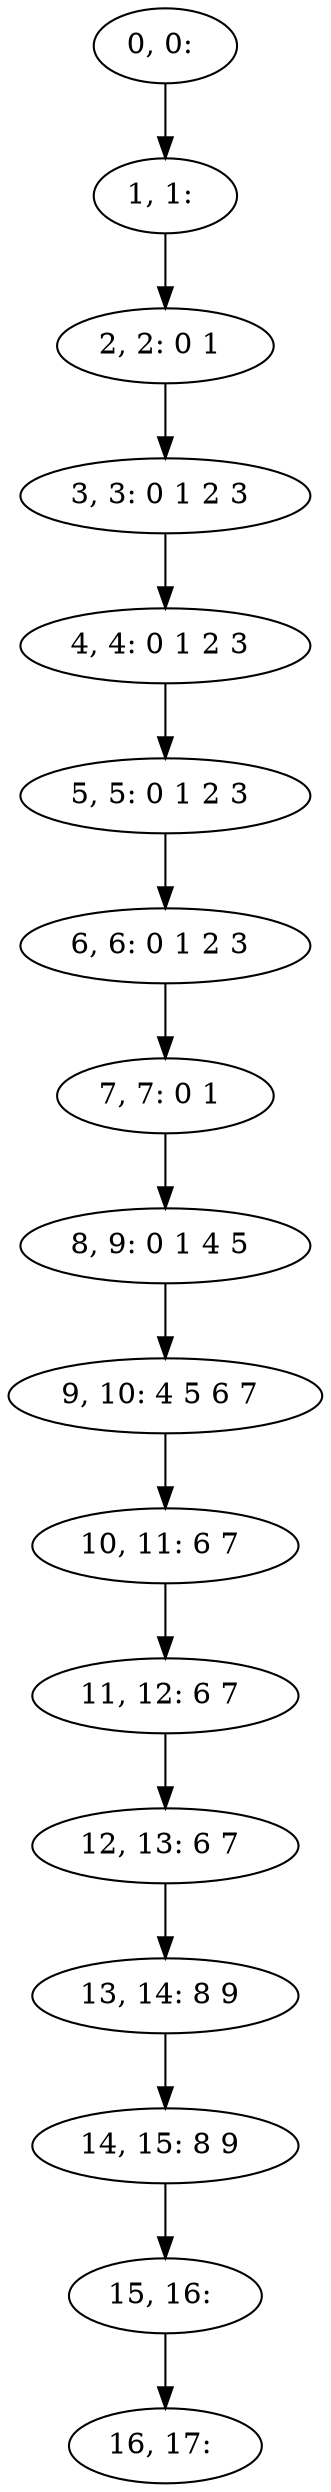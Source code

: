 digraph G {
0[label="0, 0: "];
1[label="1, 1: "];
2[label="2, 2: 0 1 "];
3[label="3, 3: 0 1 2 3 "];
4[label="4, 4: 0 1 2 3 "];
5[label="5, 5: 0 1 2 3 "];
6[label="6, 6: 0 1 2 3 "];
7[label="7, 7: 0 1 "];
8[label="8, 9: 0 1 4 5 "];
9[label="9, 10: 4 5 6 7 "];
10[label="10, 11: 6 7 "];
11[label="11, 12: 6 7 "];
12[label="12, 13: 6 7 "];
13[label="13, 14: 8 9 "];
14[label="14, 15: 8 9 "];
15[label="15, 16: "];
16[label="16, 17: "];
0->1 ;
1->2 ;
2->3 ;
3->4 ;
4->5 ;
5->6 ;
6->7 ;
7->8 ;
8->9 ;
9->10 ;
10->11 ;
11->12 ;
12->13 ;
13->14 ;
14->15 ;
15->16 ;
}

